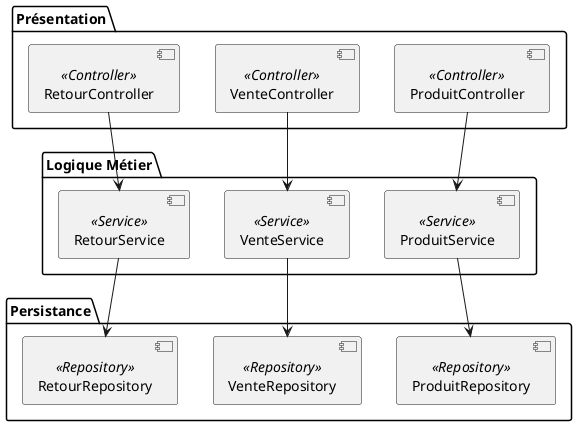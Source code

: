 @startuml
package "Présentation" {
  [ProduitController] <<Controller>>
  [VenteController] <<Controller>>
  [RetourController] <<Controller>>
}

package "Logique Métier" {
  [ProduitService] <<Service>>
  [VenteService] <<Service>>
  [RetourService] <<Service>>
}

package "Persistance" {
  [ProduitRepository] <<Repository>>
  [VenteRepository] <<Repository>>
  [RetourRepository] <<Repository>>
}

' Relations entre packages/modules
[ProduitController] --> [ProduitService]
[VenteController] --> [VenteService]
[RetourController] --> [RetourService]

[ProduitService] --> [ProduitRepository]
[VenteService] --> [VenteRepository]
[RetourService] --> [RetourRepository]
@enduml

